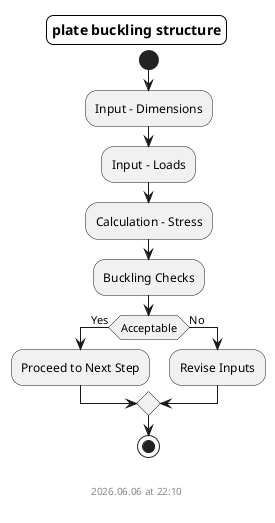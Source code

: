 @startuml plate-buckling
skinparam titleBorderRoundCorner 14
skinparam titleBorderThickness 1
skinparam titleBorderColor black
skinparam titleBackgroundColor white

title plate buckling structure

start

:Input - Dimensions;
:Input - Loads;
:Calculation - Stress;
:Buckling Checks;

if (Acceptable) then
    ->Yes;
    :Proceed to Next Step;
else
    ->No;
    :Revise Inputs;

endif

stop


footer


%date("yyyy.MM.dd' at 'HH:mm")
%filename()
end footer

@enduml


